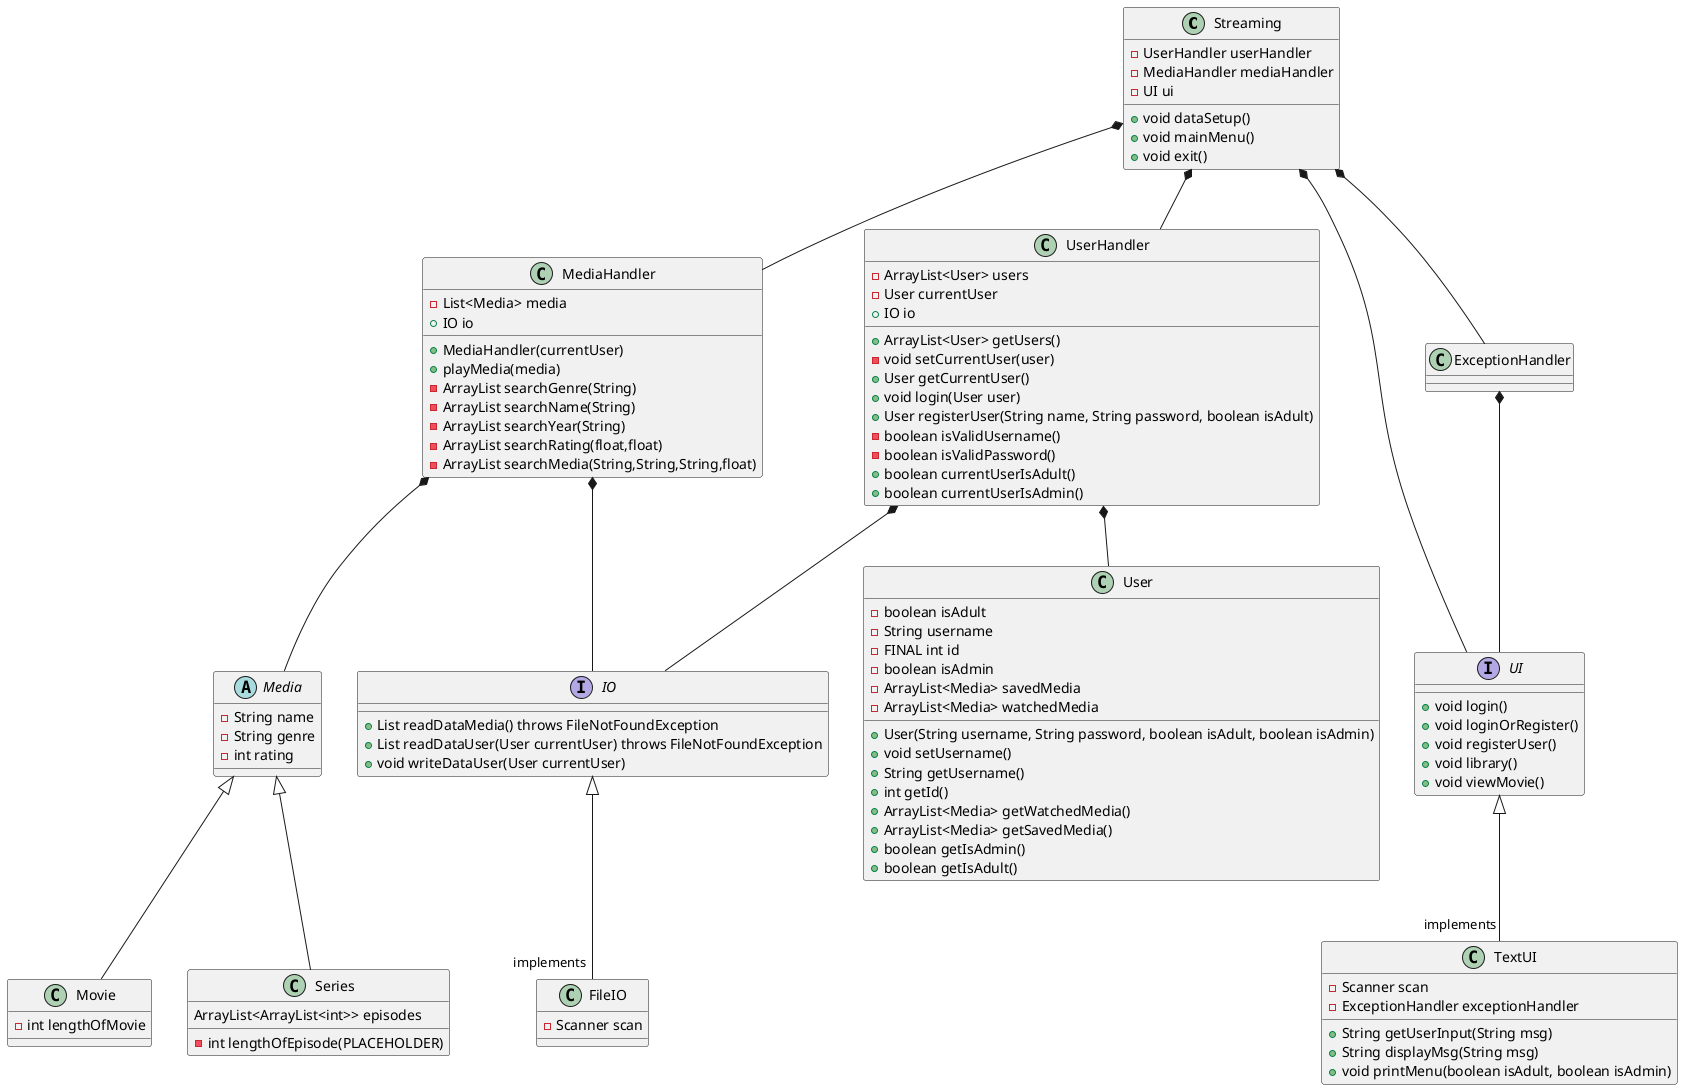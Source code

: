 @startuml
'https://plantuml.com/class-diagram

class Streaming
class MediaHandler
abstract class Media
class Movie
class Series
class UserHandler
class FileIO
interface IO
interface UI
class TextUI
class ExceptionHandler
class User



Streaming *-- UserHandler
UserHandler *-- User
Streaming *-- MediaHandler
MediaHandler *-- Media
Media <|--  Movie
Media <|--  Series

IO <|-- "implements" FileIO
UI <|-- "implements" TextUI
ExceptionHandler *-- UI
Streaming *-- ExceptionHandler
UserHandler *-- IO
MediaHandler *-- IO
'''Streaming *-- IO
Streaming *-- UI

UserHandler : + ArrayList<User> getUsers()
UserHandler : - void setCurrentUser(user)
UserHandler : + User getCurrentUser()
UserHandler : - ArrayList<User> users
UserHandler : - User currentUser
UserHandler : + void login(User user)
UserHandler : + User registerUser(String name, String password, boolean isAdult)
UserHandler : - boolean isValidUsername()
UserHandler : - boolean isValidPassword()
UserHandler : + boolean currentUserIsAdult()
UserHandler : + boolean currentUserIsAdmin()
UserHandler : + IO io

User : - boolean isAdult
User : - String username
User : - FINAL int id
User : - boolean isAdmin
User : - ArrayList<Media> savedMedia
User : - ArrayList<Media> watchedMedia
User : + User(String username, String password, boolean isAdult, boolean isAdmin)
User : + void setUsername()
User : + String getUsername()
User : + int getId()
User : + ArrayList<Media> getWatchedMedia()
User : + ArrayList<Media> getSavedMedia()
User : + boolean getIsAdmin()
User : + boolean getIsAdult()

MediaHandler : +MediaHandler(currentUser)
MediaHandler : - List<Media> media
MediaHandler : + playMedia(media)
MediaHandler : + IO io


Streaming : - UserHandler userHandler
Streaming : - MediaHandler mediaHandler
Streaming : - UI ui
'''Streaming : - IO io
Streaming : + void dataSetup()
Streaming : + void mainMenu()
Streaming : + void exit()

TextUI : - Scanner scan
TextUI : + String getUserInput(String msg)
TextUI : + String displayMsg(String msg)
TextUI : + void printMenu(boolean isAdult, boolean isAdmin)
TextUI : - ExceptionHandler exceptionHandler


IO : + List readDataMedia() throws FileNotFoundException
IO : + List readDataUser(User currentUser) throws FileNotFoundException
IO : + void writeDataUser(User currentUser)

UI : + void login()
UI : + void loginOrRegister()
UI : + void registerUser()
UI : + void library()
UI : + void viewMovie()

FileIO : - Scanner scan


MediaHandler : - ArrayList searchGenre(String)
MediaHandler : - ArrayList searchName(String)
MediaHandler : - ArrayList searchYear(String)
MediaHandler : - ArrayList searchRating(float,float)
MediaHandler : - ArrayList searchMedia(String,String,String,float)

Media : - String name
Media : - String genre
Media : - int rating

Series : ArrayList<ArrayList<int>> episodes

Movie : - int lengthOfMovie

Series : - int lengthOfEpisode(PLACEHOLDER)



@enduml